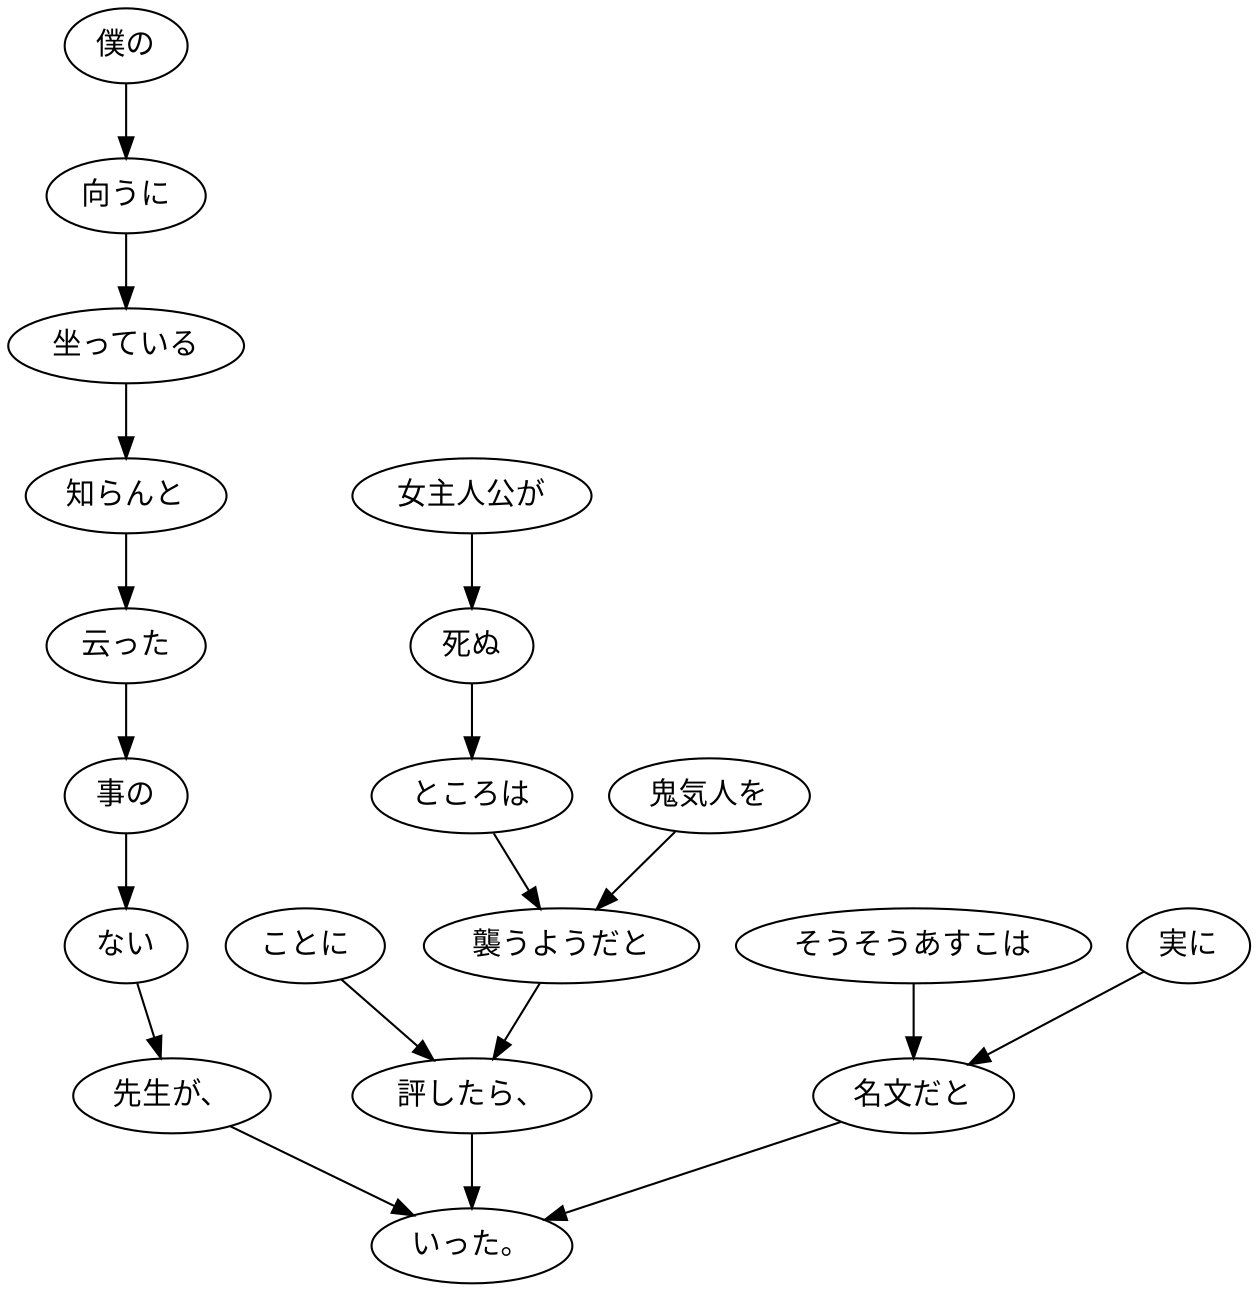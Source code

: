 digraph graph308 {
	node0 [label="ことに"];
	node1 [label="女主人公が"];
	node2 [label="死ぬ"];
	node3 [label="ところは"];
	node4 [label="鬼気人を"];
	node5 [label="襲うようだと"];
	node6 [label="評したら、"];
	node7 [label="僕の"];
	node8 [label="向うに"];
	node9 [label="坐っている"];
	node10 [label="知らんと"];
	node11 [label="云った"];
	node12 [label="事の"];
	node13 [label="ない"];
	node14 [label="先生が、"];
	node15 [label="そうそうあすこは"];
	node16 [label="実に"];
	node17 [label="名文だと"];
	node18 [label="いった。"];
	node0 -> node6;
	node1 -> node2;
	node2 -> node3;
	node3 -> node5;
	node4 -> node5;
	node5 -> node6;
	node6 -> node18;
	node7 -> node8;
	node8 -> node9;
	node9 -> node10;
	node10 -> node11;
	node11 -> node12;
	node12 -> node13;
	node13 -> node14;
	node14 -> node18;
	node15 -> node17;
	node16 -> node17;
	node17 -> node18;
}
